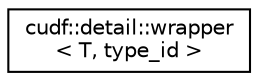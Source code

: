 digraph "Graphical Class Hierarchy"
{
  edge [fontname="Helvetica",fontsize="10",labelfontname="Helvetica",labelfontsize="10"];
  node [fontname="Helvetica",fontsize="10",shape=record];
  rankdir="LR";
  Node1 [label="cudf::detail::wrapper\l\< T, type_id \>",height=0.2,width=0.4,color="black", fillcolor="white", style="filled",URL="$structcudf_1_1detail_1_1wrapper.html",tooltip="Base wrapper structure to emulate \"strong typedefs\" for gdf_dtype values that do not correspond to fu..."];
}
